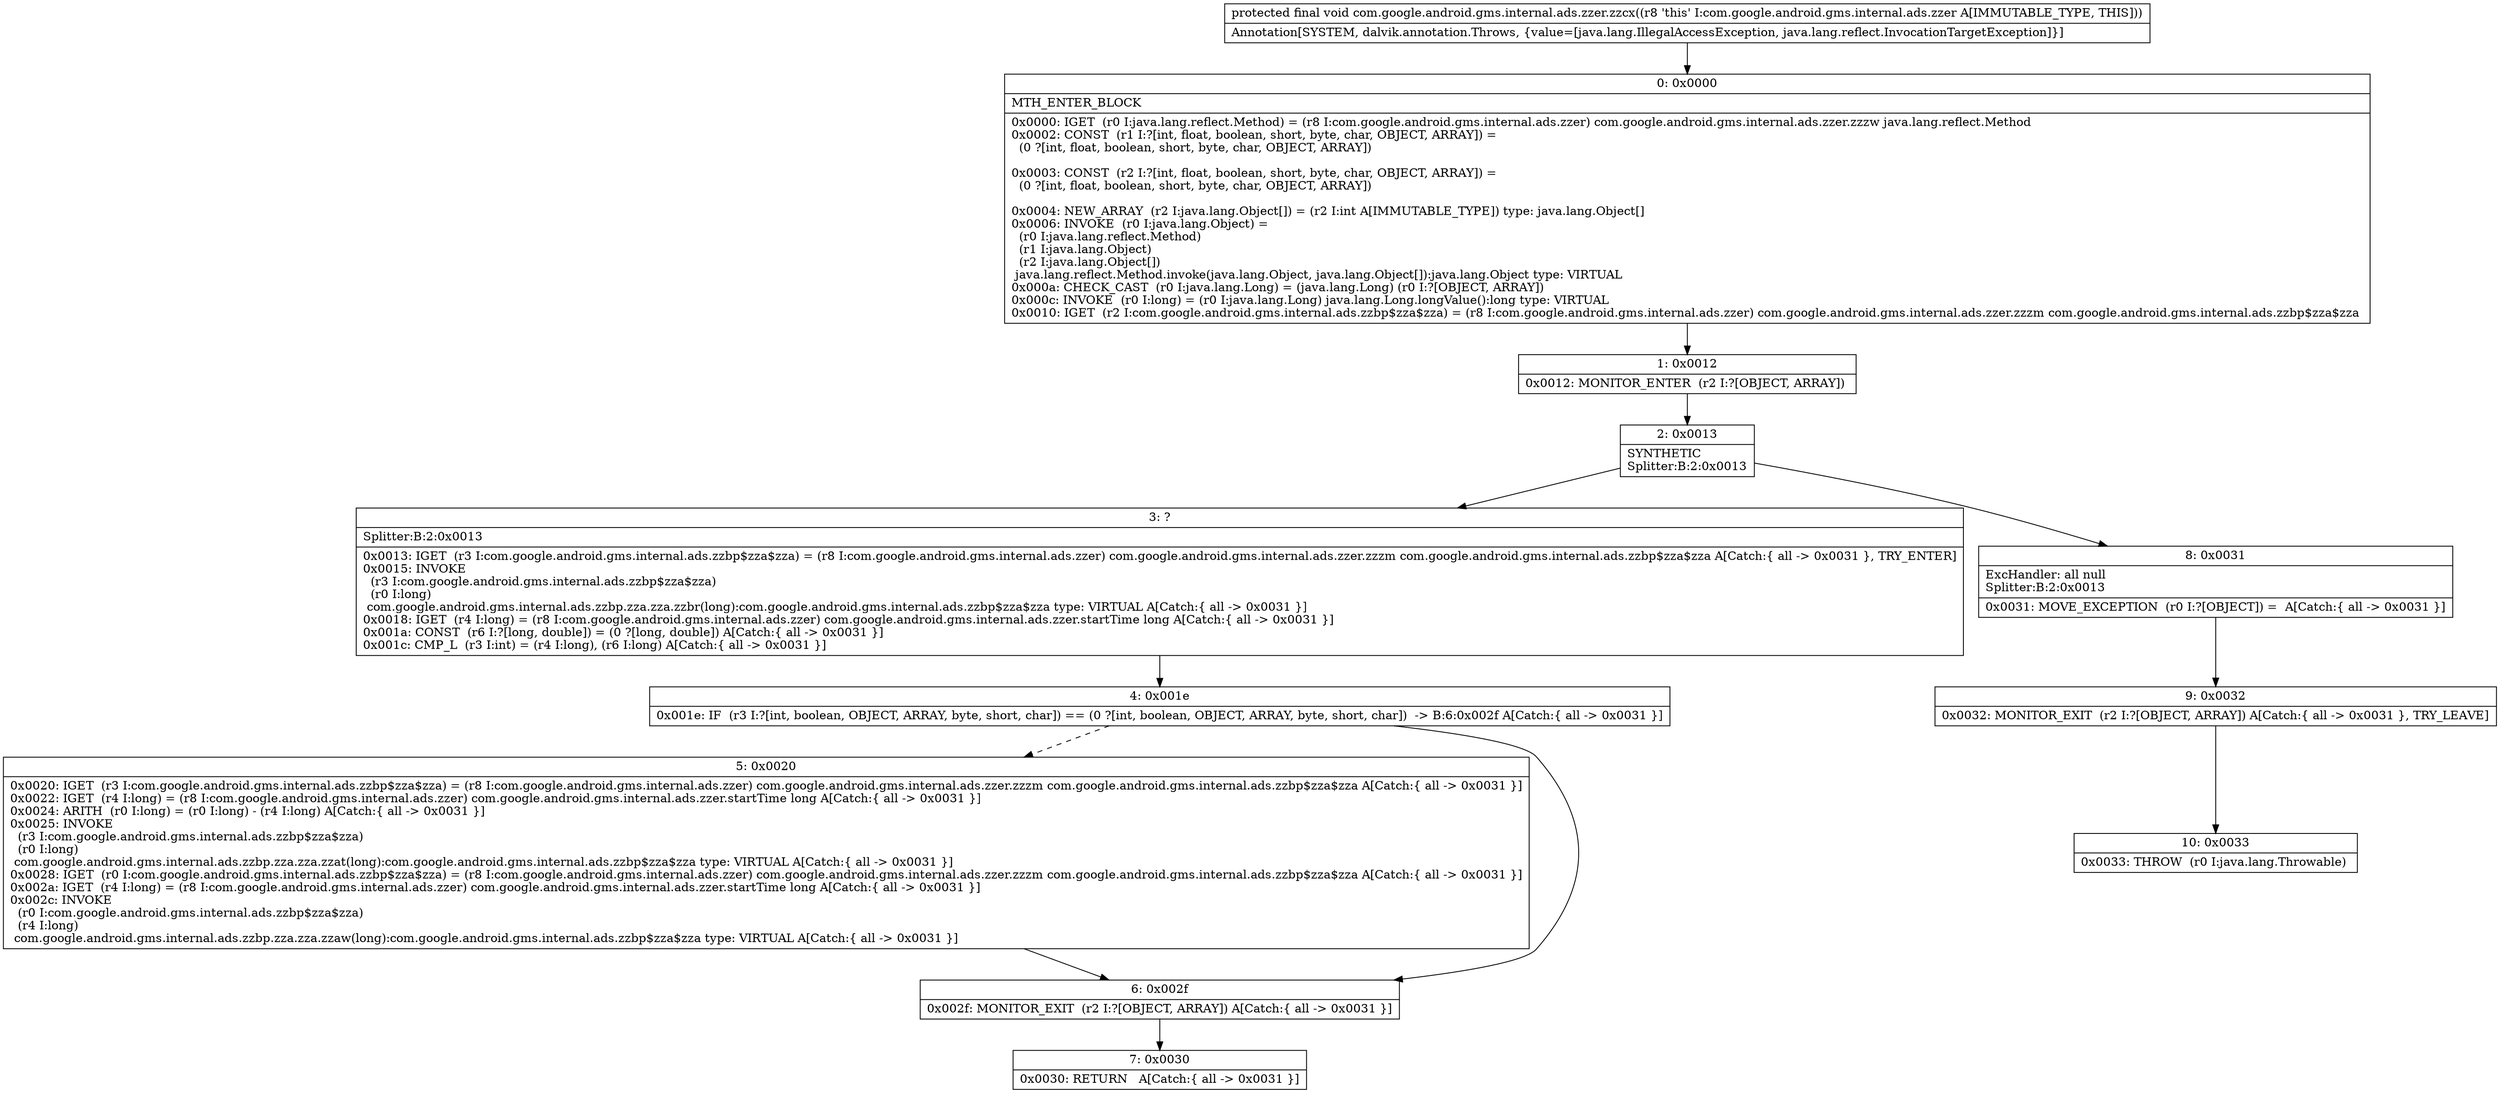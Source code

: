 digraph "CFG forcom.google.android.gms.internal.ads.zzer.zzcx()V" {
Node_0 [shape=record,label="{0\:\ 0x0000|MTH_ENTER_BLOCK\l|0x0000: IGET  (r0 I:java.lang.reflect.Method) = (r8 I:com.google.android.gms.internal.ads.zzer) com.google.android.gms.internal.ads.zzer.zzzw java.lang.reflect.Method \l0x0002: CONST  (r1 I:?[int, float, boolean, short, byte, char, OBJECT, ARRAY]) = \l  (0 ?[int, float, boolean, short, byte, char, OBJECT, ARRAY])\l \l0x0003: CONST  (r2 I:?[int, float, boolean, short, byte, char, OBJECT, ARRAY]) = \l  (0 ?[int, float, boolean, short, byte, char, OBJECT, ARRAY])\l \l0x0004: NEW_ARRAY  (r2 I:java.lang.Object[]) = (r2 I:int A[IMMUTABLE_TYPE]) type: java.lang.Object[] \l0x0006: INVOKE  (r0 I:java.lang.Object) = \l  (r0 I:java.lang.reflect.Method)\l  (r1 I:java.lang.Object)\l  (r2 I:java.lang.Object[])\l java.lang.reflect.Method.invoke(java.lang.Object, java.lang.Object[]):java.lang.Object type: VIRTUAL \l0x000a: CHECK_CAST  (r0 I:java.lang.Long) = (java.lang.Long) (r0 I:?[OBJECT, ARRAY]) \l0x000c: INVOKE  (r0 I:long) = (r0 I:java.lang.Long) java.lang.Long.longValue():long type: VIRTUAL \l0x0010: IGET  (r2 I:com.google.android.gms.internal.ads.zzbp$zza$zza) = (r8 I:com.google.android.gms.internal.ads.zzer) com.google.android.gms.internal.ads.zzer.zzzm com.google.android.gms.internal.ads.zzbp$zza$zza \l}"];
Node_1 [shape=record,label="{1\:\ 0x0012|0x0012: MONITOR_ENTER  (r2 I:?[OBJECT, ARRAY]) \l}"];
Node_2 [shape=record,label="{2\:\ 0x0013|SYNTHETIC\lSplitter:B:2:0x0013\l}"];
Node_3 [shape=record,label="{3\:\ ?|Splitter:B:2:0x0013\l|0x0013: IGET  (r3 I:com.google.android.gms.internal.ads.zzbp$zza$zza) = (r8 I:com.google.android.gms.internal.ads.zzer) com.google.android.gms.internal.ads.zzer.zzzm com.google.android.gms.internal.ads.zzbp$zza$zza A[Catch:\{ all \-\> 0x0031 \}, TRY_ENTER]\l0x0015: INVOKE  \l  (r3 I:com.google.android.gms.internal.ads.zzbp$zza$zza)\l  (r0 I:long)\l com.google.android.gms.internal.ads.zzbp.zza.zza.zzbr(long):com.google.android.gms.internal.ads.zzbp$zza$zza type: VIRTUAL A[Catch:\{ all \-\> 0x0031 \}]\l0x0018: IGET  (r4 I:long) = (r8 I:com.google.android.gms.internal.ads.zzer) com.google.android.gms.internal.ads.zzer.startTime long A[Catch:\{ all \-\> 0x0031 \}]\l0x001a: CONST  (r6 I:?[long, double]) = (0 ?[long, double]) A[Catch:\{ all \-\> 0x0031 \}]\l0x001c: CMP_L  (r3 I:int) = (r4 I:long), (r6 I:long) A[Catch:\{ all \-\> 0x0031 \}]\l}"];
Node_4 [shape=record,label="{4\:\ 0x001e|0x001e: IF  (r3 I:?[int, boolean, OBJECT, ARRAY, byte, short, char]) == (0 ?[int, boolean, OBJECT, ARRAY, byte, short, char])  \-\> B:6:0x002f A[Catch:\{ all \-\> 0x0031 \}]\l}"];
Node_5 [shape=record,label="{5\:\ 0x0020|0x0020: IGET  (r3 I:com.google.android.gms.internal.ads.zzbp$zza$zza) = (r8 I:com.google.android.gms.internal.ads.zzer) com.google.android.gms.internal.ads.zzer.zzzm com.google.android.gms.internal.ads.zzbp$zza$zza A[Catch:\{ all \-\> 0x0031 \}]\l0x0022: IGET  (r4 I:long) = (r8 I:com.google.android.gms.internal.ads.zzer) com.google.android.gms.internal.ads.zzer.startTime long A[Catch:\{ all \-\> 0x0031 \}]\l0x0024: ARITH  (r0 I:long) = (r0 I:long) \- (r4 I:long) A[Catch:\{ all \-\> 0x0031 \}]\l0x0025: INVOKE  \l  (r3 I:com.google.android.gms.internal.ads.zzbp$zza$zza)\l  (r0 I:long)\l com.google.android.gms.internal.ads.zzbp.zza.zza.zzat(long):com.google.android.gms.internal.ads.zzbp$zza$zza type: VIRTUAL A[Catch:\{ all \-\> 0x0031 \}]\l0x0028: IGET  (r0 I:com.google.android.gms.internal.ads.zzbp$zza$zza) = (r8 I:com.google.android.gms.internal.ads.zzer) com.google.android.gms.internal.ads.zzer.zzzm com.google.android.gms.internal.ads.zzbp$zza$zza A[Catch:\{ all \-\> 0x0031 \}]\l0x002a: IGET  (r4 I:long) = (r8 I:com.google.android.gms.internal.ads.zzer) com.google.android.gms.internal.ads.zzer.startTime long A[Catch:\{ all \-\> 0x0031 \}]\l0x002c: INVOKE  \l  (r0 I:com.google.android.gms.internal.ads.zzbp$zza$zza)\l  (r4 I:long)\l com.google.android.gms.internal.ads.zzbp.zza.zza.zzaw(long):com.google.android.gms.internal.ads.zzbp$zza$zza type: VIRTUAL A[Catch:\{ all \-\> 0x0031 \}]\l}"];
Node_6 [shape=record,label="{6\:\ 0x002f|0x002f: MONITOR_EXIT  (r2 I:?[OBJECT, ARRAY]) A[Catch:\{ all \-\> 0x0031 \}]\l}"];
Node_7 [shape=record,label="{7\:\ 0x0030|0x0030: RETURN   A[Catch:\{ all \-\> 0x0031 \}]\l}"];
Node_8 [shape=record,label="{8\:\ 0x0031|ExcHandler: all null\lSplitter:B:2:0x0013\l|0x0031: MOVE_EXCEPTION  (r0 I:?[OBJECT]) =  A[Catch:\{ all \-\> 0x0031 \}]\l}"];
Node_9 [shape=record,label="{9\:\ 0x0032|0x0032: MONITOR_EXIT  (r2 I:?[OBJECT, ARRAY]) A[Catch:\{ all \-\> 0x0031 \}, TRY_LEAVE]\l}"];
Node_10 [shape=record,label="{10\:\ 0x0033|0x0033: THROW  (r0 I:java.lang.Throwable) \l}"];
MethodNode[shape=record,label="{protected final void com.google.android.gms.internal.ads.zzer.zzcx((r8 'this' I:com.google.android.gms.internal.ads.zzer A[IMMUTABLE_TYPE, THIS]))  | Annotation[SYSTEM, dalvik.annotation.Throws, \{value=[java.lang.IllegalAccessException, java.lang.reflect.InvocationTargetException]\}]\l}"];
MethodNode -> Node_0;
Node_0 -> Node_1;
Node_1 -> Node_2;
Node_2 -> Node_3;
Node_2 -> Node_8;
Node_3 -> Node_4;
Node_4 -> Node_5[style=dashed];
Node_4 -> Node_6;
Node_5 -> Node_6;
Node_6 -> Node_7;
Node_8 -> Node_9;
Node_9 -> Node_10;
}

